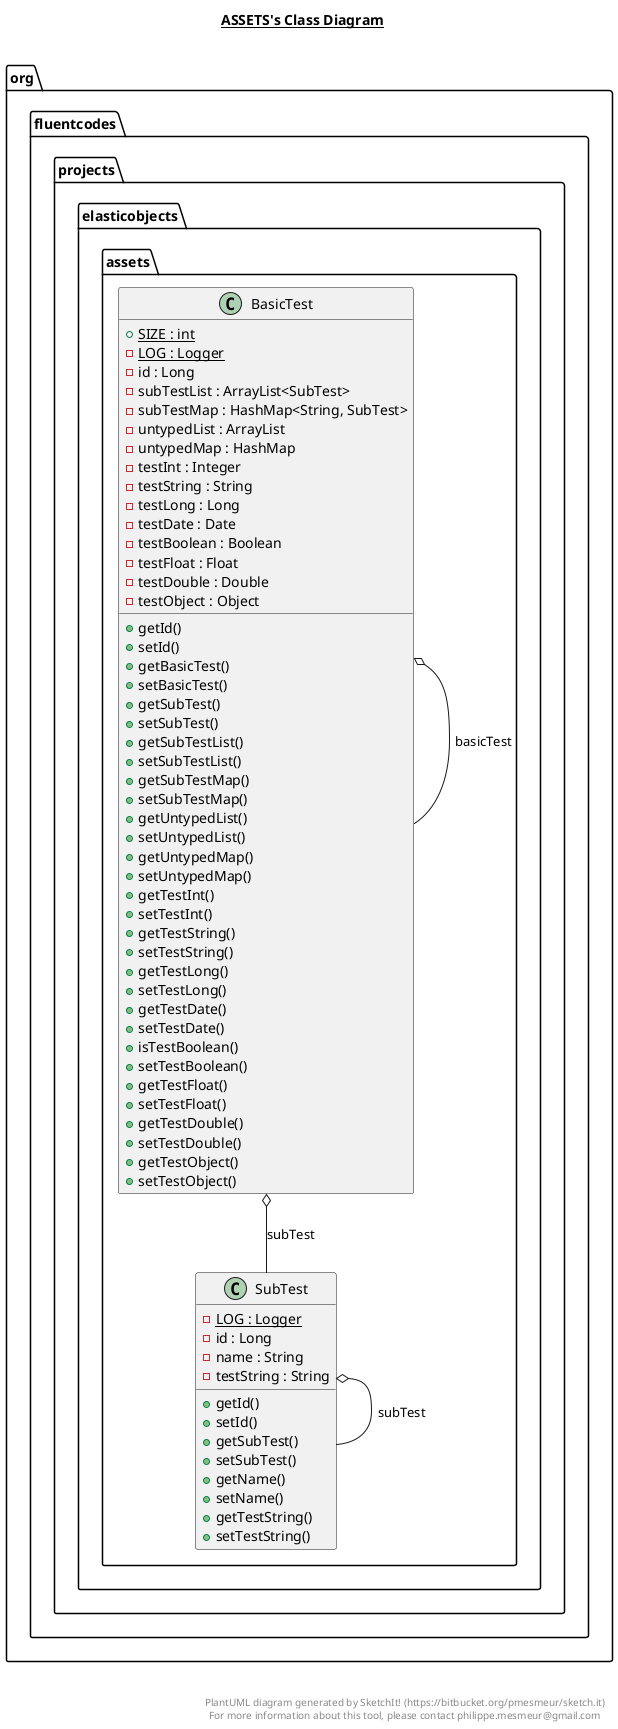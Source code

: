 @startuml

title __ASSETS's Class Diagram__\n

  package org.fluentcodes.projects.elasticobjects {
    package org.fluentcodes.projects.elasticobjects.assets {
      class BasicTest {
          {static} + SIZE : int
          {static} - LOG : Logger
          - id : Long
          - subTestList : ArrayList<SubTest>
          - subTestMap : HashMap<String, SubTest>
          - untypedList : ArrayList
          - untypedMap : HashMap
          - testInt : Integer
          - testString : String
          - testLong : Long
          - testDate : Date
          - testBoolean : Boolean
          - testFloat : Float
          - testDouble : Double
          - testObject : Object
          + getId()
          + setId()
          + getBasicTest()
          + setBasicTest()
          + getSubTest()
          + setSubTest()
          + getSubTestList()
          + setSubTestList()
          + getSubTestMap()
          + setSubTestMap()
          + getUntypedList()
          + setUntypedList()
          + getUntypedMap()
          + setUntypedMap()
          + getTestInt()
          + setTestInt()
          + getTestString()
          + setTestString()
          + getTestLong()
          + setTestLong()
          + getTestDate()
          + setTestDate()
          + isTestBoolean()
          + setTestBoolean()
          + getTestFloat()
          + setTestFloat()
          + getTestDouble()
          + setTestDouble()
          + getTestObject()
          + setTestObject()
      }
    }
  }
  

  package org.fluentcodes.projects.elasticobjects {
    package org.fluentcodes.projects.elasticobjects.assets {
      class SubTest {
          {static} - LOG : Logger
          - id : Long
          - name : String
          - testString : String
          + getId()
          + setId()
          + getSubTest()
          + setSubTest()
          + getName()
          + setName()
          + getTestString()
          + setTestString()
      }
    }
  }
  

  BasicTest o-- BasicTest : basicTest
  BasicTest o-- SubTest : subTest
  SubTest o-- SubTest : subTest


right footer


PlantUML diagram generated by SketchIt! (https://bitbucket.org/pmesmeur/sketch.it)
For more information about this tool, please contact philippe.mesmeur@gmail.com
endfooter

@enduml
